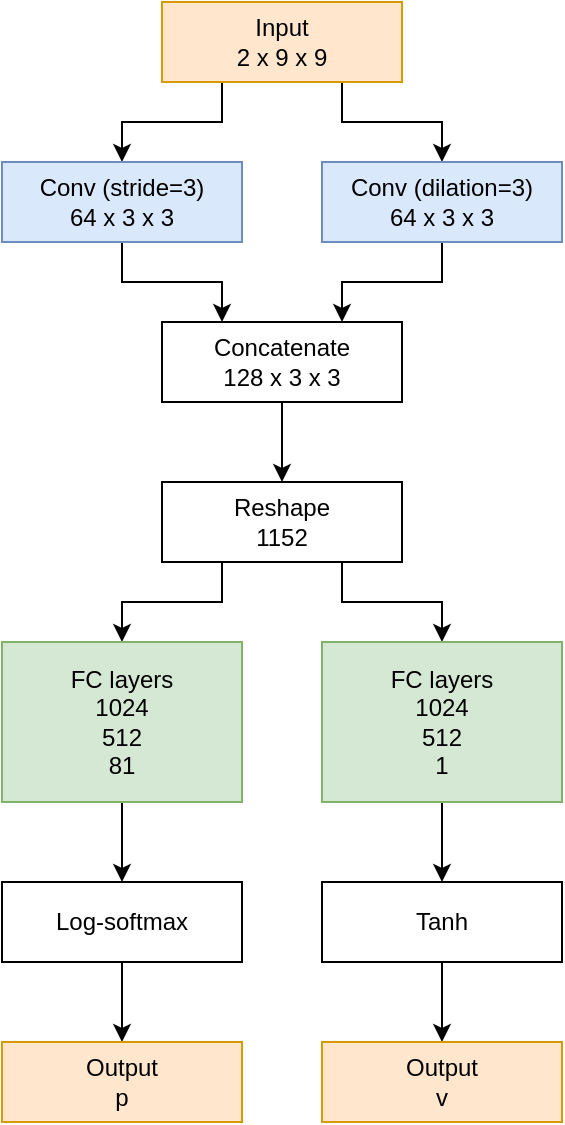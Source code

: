 <mxfile version="18.1.3" type="device"><diagram id="jfS9qxoxDyGvxNac3smD" name="Page-1"><mxGraphModel dx="1185" dy="714" grid="1" gridSize="10" guides="1" tooltips="1" connect="1" arrows="1" fold="1" page="1" pageScale="1" pageWidth="850" pageHeight="1100" math="0" shadow="0"><root><mxCell id="0"/><mxCell id="1" parent="0"/><mxCell id="yznch11OoDmsEubDRflM-3" value="" style="edgeStyle=orthogonalEdgeStyle;rounded=0;orthogonalLoop=1;jettySize=auto;html=1;exitX=0.25;exitY=1;exitDx=0;exitDy=0;" edge="1" parent="1" source="yznch11OoDmsEubDRflM-1" target="yznch11OoDmsEubDRflM-2"><mxGeometry relative="1" as="geometry"/></mxCell><mxCell id="yznch11OoDmsEubDRflM-5" style="edgeStyle=orthogonalEdgeStyle;rounded=0;orthogonalLoop=1;jettySize=auto;html=1;exitX=0.75;exitY=1;exitDx=0;exitDy=0;entryX=0.5;entryY=0;entryDx=0;entryDy=0;" edge="1" parent="1" source="yznch11OoDmsEubDRflM-1" target="yznch11OoDmsEubDRflM-4"><mxGeometry relative="1" as="geometry"/></mxCell><mxCell id="yznch11OoDmsEubDRflM-1" value="Input&lt;br&gt;2 x 9 x 9" style="rounded=0;whiteSpace=wrap;html=1;fillColor=#ffe6cc;strokeColor=#d79b00;" vertex="1" parent="1"><mxGeometry x="200" y="320" width="120" height="40" as="geometry"/></mxCell><mxCell id="yznch11OoDmsEubDRflM-7" style="edgeStyle=orthogonalEdgeStyle;rounded=0;orthogonalLoop=1;jettySize=auto;html=1;exitX=0.5;exitY=1;exitDx=0;exitDy=0;entryX=0.25;entryY=0;entryDx=0;entryDy=0;" edge="1" parent="1" source="yznch11OoDmsEubDRflM-2" target="yznch11OoDmsEubDRflM-6"><mxGeometry relative="1" as="geometry"/></mxCell><mxCell id="yznch11OoDmsEubDRflM-2" value="Conv (stride=3)&lt;br&gt;64 x 3 x 3" style="rounded=0;whiteSpace=wrap;html=1;fillColor=#dae8fc;strokeColor=#6c8ebf;" vertex="1" parent="1"><mxGeometry x="120" y="400" width="120" height="40" as="geometry"/></mxCell><mxCell id="yznch11OoDmsEubDRflM-8" value="" style="edgeStyle=orthogonalEdgeStyle;rounded=0;orthogonalLoop=1;jettySize=auto;html=1;entryX=0.75;entryY=0;entryDx=0;entryDy=0;" edge="1" parent="1" source="yznch11OoDmsEubDRflM-4" target="yznch11OoDmsEubDRflM-6"><mxGeometry relative="1" as="geometry"/></mxCell><mxCell id="yznch11OoDmsEubDRflM-4" value="Conv (dilation=3)&lt;br&gt;64 x 3 x 3" style="rounded=0;whiteSpace=wrap;html=1;fillColor=#dae8fc;strokeColor=#6c8ebf;" vertex="1" parent="1"><mxGeometry x="280" y="400" width="120" height="40" as="geometry"/></mxCell><mxCell id="yznch11OoDmsEubDRflM-10" value="" style="edgeStyle=orthogonalEdgeStyle;rounded=0;orthogonalLoop=1;jettySize=auto;html=1;" edge="1" parent="1" source="yznch11OoDmsEubDRflM-6" target="yznch11OoDmsEubDRflM-9"><mxGeometry relative="1" as="geometry"/></mxCell><mxCell id="yznch11OoDmsEubDRflM-6" value="Concatenate&lt;br&gt;128 x 3 x 3" style="rounded=0;whiteSpace=wrap;html=1;" vertex="1" parent="1"><mxGeometry x="200" y="480" width="120" height="40" as="geometry"/></mxCell><mxCell id="yznch11OoDmsEubDRflM-13" style="edgeStyle=orthogonalEdgeStyle;rounded=0;orthogonalLoop=1;jettySize=auto;html=1;exitX=0.25;exitY=1;exitDx=0;exitDy=0;entryX=0.5;entryY=0;entryDx=0;entryDy=0;" edge="1" parent="1" source="yznch11OoDmsEubDRflM-9" target="yznch11OoDmsEubDRflM-12"><mxGeometry relative="1" as="geometry"/></mxCell><mxCell id="yznch11OoDmsEubDRflM-15" style="edgeStyle=orthogonalEdgeStyle;rounded=0;orthogonalLoop=1;jettySize=auto;html=1;exitX=0.75;exitY=1;exitDx=0;exitDy=0;entryX=0.5;entryY=0;entryDx=0;entryDy=0;" edge="1" parent="1" source="yznch11OoDmsEubDRflM-9" target="yznch11OoDmsEubDRflM-14"><mxGeometry relative="1" as="geometry"/></mxCell><mxCell id="yznch11OoDmsEubDRflM-9" value="Reshape&lt;br&gt;1152" style="rounded=0;whiteSpace=wrap;html=1;" vertex="1" parent="1"><mxGeometry x="200" y="560" width="120" height="40" as="geometry"/></mxCell><mxCell id="yznch11OoDmsEubDRflM-17" value="" style="edgeStyle=orthogonalEdgeStyle;rounded=0;orthogonalLoop=1;jettySize=auto;html=1;" edge="1" parent="1" source="yznch11OoDmsEubDRflM-12" target="yznch11OoDmsEubDRflM-16"><mxGeometry relative="1" as="geometry"/></mxCell><mxCell id="yznch11OoDmsEubDRflM-12" value="FC layers&lt;br&gt;1024&lt;br&gt;512&lt;br&gt;81" style="rounded=0;whiteSpace=wrap;html=1;fillColor=#d5e8d4;strokeColor=#82b366;" vertex="1" parent="1"><mxGeometry x="120" y="640" width="120" height="80" as="geometry"/></mxCell><mxCell id="yznch11OoDmsEubDRflM-19" value="" style="edgeStyle=orthogonalEdgeStyle;rounded=0;orthogonalLoop=1;jettySize=auto;html=1;" edge="1" parent="1" source="yznch11OoDmsEubDRflM-14" target="yznch11OoDmsEubDRflM-18"><mxGeometry relative="1" as="geometry"/></mxCell><mxCell id="yznch11OoDmsEubDRflM-14" value="FC layers&lt;br&gt;1024&lt;br&gt;512&lt;br&gt;1" style="rounded=0;whiteSpace=wrap;html=1;fillColor=#d5e8d4;strokeColor=#82b366;" vertex="1" parent="1"><mxGeometry x="280" y="640" width="120" height="80" as="geometry"/></mxCell><mxCell id="yznch11OoDmsEubDRflM-21" value="" style="edgeStyle=orthogonalEdgeStyle;rounded=0;orthogonalLoop=1;jettySize=auto;html=1;" edge="1" parent="1" source="yznch11OoDmsEubDRflM-16" target="yznch11OoDmsEubDRflM-20"><mxGeometry relative="1" as="geometry"/></mxCell><mxCell id="yznch11OoDmsEubDRflM-16" value="Log-softmax" style="rounded=0;whiteSpace=wrap;html=1;" vertex="1" parent="1"><mxGeometry x="120" y="760" width="120" height="40" as="geometry"/></mxCell><mxCell id="yznch11OoDmsEubDRflM-23" value="" style="edgeStyle=orthogonalEdgeStyle;rounded=0;orthogonalLoop=1;jettySize=auto;html=1;" edge="1" parent="1" source="yznch11OoDmsEubDRflM-18" target="yznch11OoDmsEubDRflM-22"><mxGeometry relative="1" as="geometry"/></mxCell><mxCell id="yznch11OoDmsEubDRflM-18" value="Tanh" style="rounded=0;whiteSpace=wrap;html=1;" vertex="1" parent="1"><mxGeometry x="280" y="760" width="120" height="40" as="geometry"/></mxCell><mxCell id="yznch11OoDmsEubDRflM-20" value="Output&lt;br&gt;p" style="rounded=0;whiteSpace=wrap;html=1;fillColor=#ffe6cc;strokeColor=#d79b00;" vertex="1" parent="1"><mxGeometry x="120" y="840" width="120" height="40" as="geometry"/></mxCell><mxCell id="yznch11OoDmsEubDRflM-22" value="Output&lt;br&gt;v" style="rounded=0;whiteSpace=wrap;html=1;fillColor=#ffe6cc;strokeColor=#d79b00;" vertex="1" parent="1"><mxGeometry x="280" y="840" width="120" height="40" as="geometry"/></mxCell></root></mxGraphModel></diagram></mxfile>
